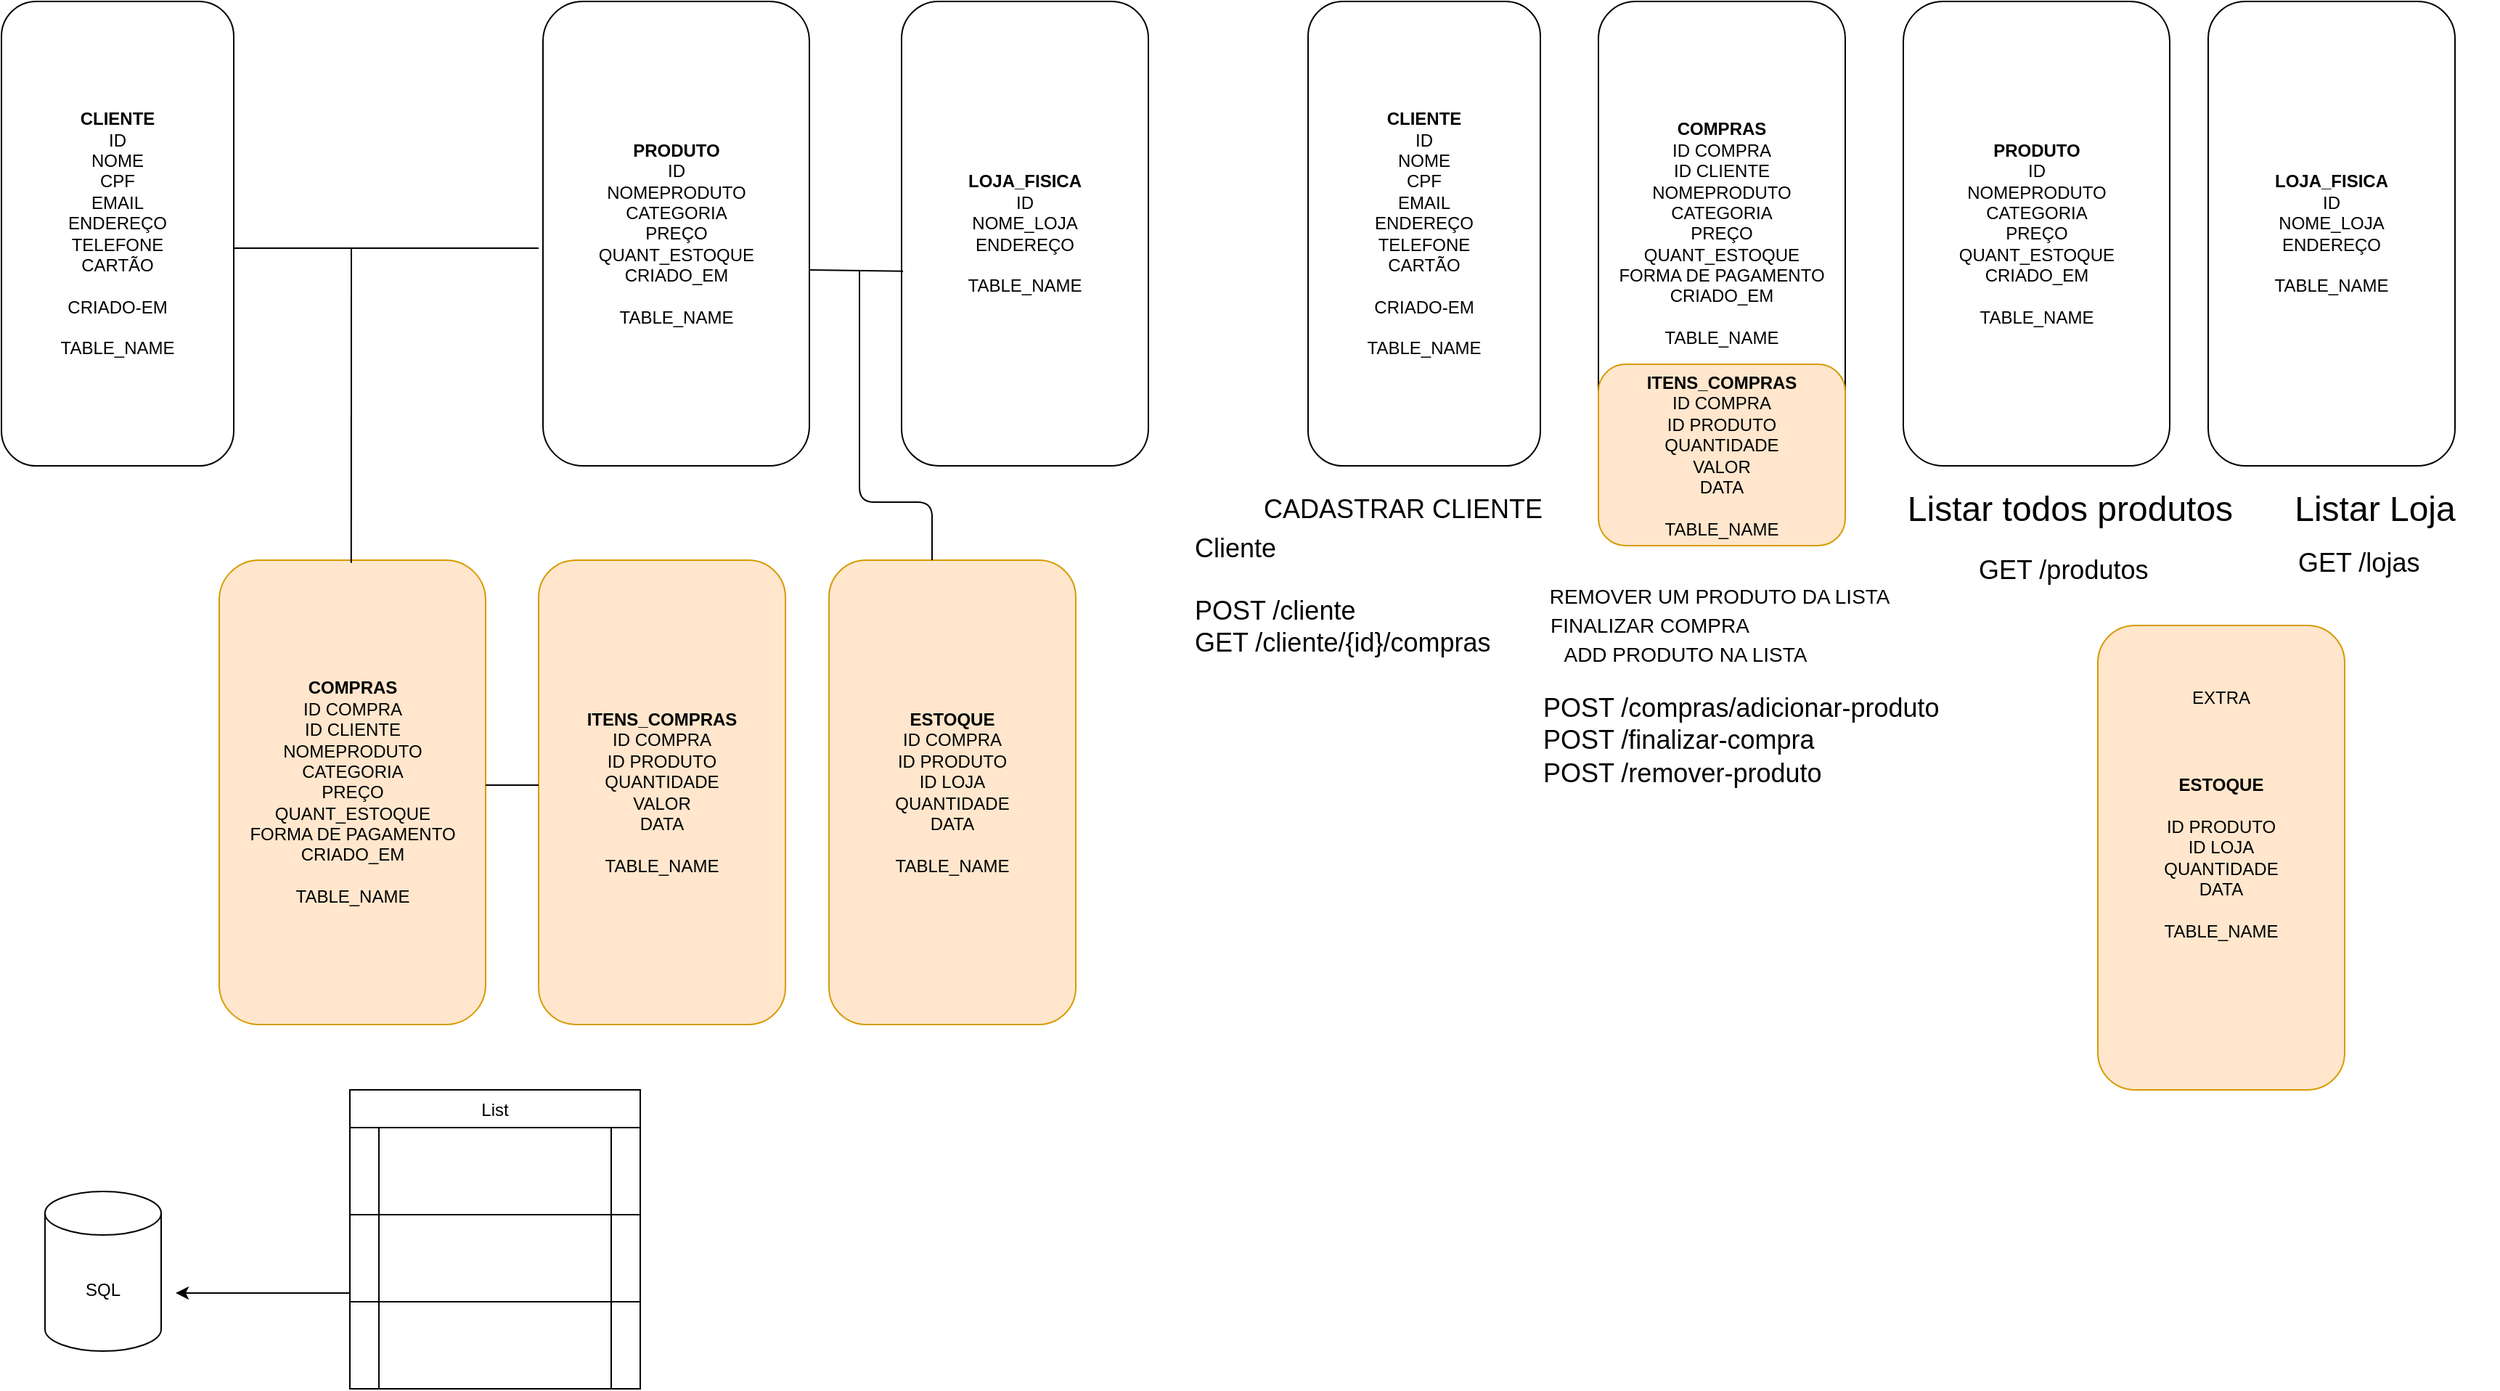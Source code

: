 <mxfile version="15.0.6" type="github">
  <diagram id="ZW8KjPHBVng-sFdDeAdc" name="Page-1">
    <mxGraphModel dx="1034" dy="583" grid="1" gridSize="10" guides="1" tooltips="1" connect="1" arrows="1" fold="1" page="1" pageScale="1" pageWidth="827" pageHeight="1169" math="0" shadow="0">
      <root>
        <mxCell id="0" />
        <mxCell id="1" parent="0" />
        <mxCell id="DyQfCPNxXZtnRhmKLorT-6" value="&lt;b&gt;PRODUTO&lt;/b&gt;&lt;br&gt;ID&lt;br&gt;NOMEPRODUTO&lt;br&gt;CATEGORIA&lt;br&gt;PREÇO&lt;br&gt;QUANT_ESTOQUE&lt;br&gt;CRIADO_EM&lt;br&gt;&lt;br&gt;TABLE_NAME" style="rounded=1;whiteSpace=wrap;html=1;" parent="1" vertex="1">
          <mxGeometry x="413" y="40" width="183.5" height="320" as="geometry" />
        </mxCell>
        <mxCell id="DyQfCPNxXZtnRhmKLorT-7" value="&lt;b&gt;LOJA_FISICA&lt;/b&gt;&lt;br&gt;ID&lt;br&gt;NOME_LOJA&lt;br&gt;ENDEREÇO&lt;br&gt;&lt;br&gt;TABLE_NAME" style="rounded=1;whiteSpace=wrap;html=1;" parent="1" vertex="1">
          <mxGeometry x="660" y="40" width="170" height="320" as="geometry" />
        </mxCell>
        <mxCell id="DyQfCPNxXZtnRhmKLorT-8" value="&lt;b&gt;CLIENTE&lt;/b&gt;&lt;br&gt;ID&lt;br&gt;NOME&lt;br&gt;CPF&lt;br&gt;EMAIL&lt;br&gt;ENDEREÇO&lt;br&gt;TELEFONE&lt;br&gt;CARTÃO&lt;br&gt;&lt;br&gt;CRIADO-EM&lt;br&gt;&lt;br&gt;TABLE_NAME" style="rounded=1;whiteSpace=wrap;html=1;" parent="1" vertex="1">
          <mxGeometry x="40" y="40" width="160" height="320" as="geometry" />
        </mxCell>
        <mxCell id="DyQfCPNxXZtnRhmKLorT-25" value="&lt;b&gt;COMPRAS&lt;/b&gt;&lt;br&gt;ID COMPRA&lt;br&gt;ID CLIENTE&lt;br&gt;NOMEPRODUTO&lt;br&gt;CATEGORIA&lt;br&gt;PREÇO&lt;br&gt;QUANT_ESTOQUE&lt;br&gt;FORMA DE PAGAMENTO&lt;br&gt;CRIADO_EM&lt;br&gt;&lt;br&gt;TABLE_NAME" style="rounded=1;whiteSpace=wrap;html=1;fillColor=#ffe6cc;strokeColor=#d79b00;" parent="1" vertex="1">
          <mxGeometry x="190" y="425" width="183.5" height="320" as="geometry" />
        </mxCell>
        <mxCell id="DyQfCPNxXZtnRhmKLorT-26" value="&lt;b&gt;ITENS_COMPRAS&lt;/b&gt;&lt;br&gt;ID COMPRA&lt;br&gt;ID PRODUTO&lt;br&gt;QUANTIDADE&lt;br&gt;VALOR&lt;br&gt;DATA&lt;br&gt;&lt;br&gt;TABLE_NAME" style="rounded=1;whiteSpace=wrap;html=1;fillColor=#ffe6cc;strokeColor=#d79b00;" parent="1" vertex="1">
          <mxGeometry x="410" y="425" width="170" height="320" as="geometry" />
        </mxCell>
        <mxCell id="DyQfCPNxXZtnRhmKLorT-27" value="&lt;b&gt;ESTOQUE&lt;/b&gt;&lt;br&gt;ID COMPRA&lt;br&gt;ID PRODUTO&lt;br&gt;ID LOJA&lt;br&gt;QUANTIDADE&lt;br&gt;DATA&lt;br&gt;&lt;br&gt;TABLE_NAME" style="rounded=1;whiteSpace=wrap;html=1;fillColor=#ffe6cc;strokeColor=#d79b00;" parent="1" vertex="1">
          <mxGeometry x="610" y="425" width="170" height="320" as="geometry" />
        </mxCell>
        <mxCell id="DyQfCPNxXZtnRhmKLorT-30" value="" style="endArrow=none;html=1;entryX=0.006;entryY=0.581;entryDx=0;entryDy=0;entryPerimeter=0;" parent="1" target="DyQfCPNxXZtnRhmKLorT-7" edge="1">
          <mxGeometry width="50" height="50" relative="1" as="geometry">
            <mxPoint x="596.5" y="225" as="sourcePoint" />
            <mxPoint x="646.5" y="175" as="targetPoint" />
          </mxGeometry>
        </mxCell>
        <mxCell id="DyQfCPNxXZtnRhmKLorT-32" value="" style="endArrow=none;html=1;" parent="1" edge="1">
          <mxGeometry width="50" height="50" relative="1" as="geometry">
            <mxPoint x="200" y="210" as="sourcePoint" />
            <mxPoint x="410" y="210" as="targetPoint" />
          </mxGeometry>
        </mxCell>
        <mxCell id="DyQfCPNxXZtnRhmKLorT-33" value="" style="endArrow=none;html=1;exitX=0.599;exitY=0.006;exitDx=0;exitDy=0;exitPerimeter=0;" parent="1" edge="1">
          <mxGeometry width="50" height="50" relative="1" as="geometry">
            <mxPoint x="280.917" y="426.92" as="sourcePoint" />
            <mxPoint x="281" y="210" as="targetPoint" />
          </mxGeometry>
        </mxCell>
        <mxCell id="DyQfCPNxXZtnRhmKLorT-34" value="" style="endArrow=none;html=1;" parent="1" edge="1">
          <mxGeometry width="50" height="50" relative="1" as="geometry">
            <mxPoint x="373.5" y="580" as="sourcePoint" />
            <mxPoint x="410" y="580" as="targetPoint" />
          </mxGeometry>
        </mxCell>
        <mxCell id="DyQfCPNxXZtnRhmKLorT-35" value="" style="endArrow=none;html=1;" parent="1" edge="1">
          <mxGeometry width="50" height="50" relative="1" as="geometry">
            <mxPoint x="681" y="425" as="sourcePoint" />
            <mxPoint x="631" y="225" as="targetPoint" />
            <Array as="points">
              <mxPoint x="681" y="385" />
              <mxPoint x="631" y="385" />
            </Array>
          </mxGeometry>
        </mxCell>
        <mxCell id="DyQfCPNxXZtnRhmKLorT-37" value="SQL" style="shape=cylinder3;whiteSpace=wrap;html=1;boundedLbl=1;backgroundOutline=1;size=15;" parent="1" vertex="1">
          <mxGeometry x="70" y="860" width="80" height="110" as="geometry" />
        </mxCell>
        <mxCell id="DyQfCPNxXZtnRhmKLorT-38" value="List" style="swimlane;fontStyle=0;childLayout=stackLayout;horizontal=1;startSize=26;horizontalStack=0;resizeParent=1;resizeParentMax=0;resizeLast=0;collapsible=1;marginBottom=0;" parent="1" vertex="1">
          <mxGeometry x="280" y="790" width="200" height="206" as="geometry" />
        </mxCell>
        <mxCell id="DyQfCPNxXZtnRhmKLorT-42" value="" style="shape=process;whiteSpace=wrap;html=1;backgroundOutline=1;" parent="DyQfCPNxXZtnRhmKLorT-38" vertex="1">
          <mxGeometry y="26" width="200" height="60" as="geometry" />
        </mxCell>
        <mxCell id="DyQfCPNxXZtnRhmKLorT-52" value="" style="shape=process;whiteSpace=wrap;html=1;backgroundOutline=1;" parent="DyQfCPNxXZtnRhmKLorT-38" vertex="1">
          <mxGeometry y="86" width="200" height="60" as="geometry" />
        </mxCell>
        <mxCell id="DyQfCPNxXZtnRhmKLorT-48" value="" style="shape=process;whiteSpace=wrap;html=1;backgroundOutline=1;" parent="DyQfCPNxXZtnRhmKLorT-38" vertex="1">
          <mxGeometry y="146" width="200" height="60" as="geometry" />
        </mxCell>
        <mxCell id="DyQfCPNxXZtnRhmKLorT-51" value="" style="endArrow=classic;html=1;" parent="1" edge="1">
          <mxGeometry width="50" height="50" relative="1" as="geometry">
            <mxPoint x="280" y="930" as="sourcePoint" />
            <mxPoint x="160" y="930" as="targetPoint" />
          </mxGeometry>
        </mxCell>
        <mxCell id="DyQfCPNxXZtnRhmKLorT-54" value="&lt;b&gt;PRODUTO&lt;/b&gt;&lt;br&gt;ID&lt;br&gt;NOMEPRODUTO&lt;br&gt;CATEGORIA&lt;br&gt;PREÇO&lt;br&gt;QUANT_ESTOQUE&lt;br&gt;CRIADO_EM&lt;br&gt;&lt;br&gt;TABLE_NAME" style="rounded=1;whiteSpace=wrap;html=1;" parent="1" vertex="1">
          <mxGeometry x="1350" y="40" width="183.5" height="320" as="geometry" />
        </mxCell>
        <mxCell id="DyQfCPNxXZtnRhmKLorT-55" value="&lt;b&gt;LOJA_FISICA&lt;/b&gt;&lt;br&gt;ID&lt;br&gt;NOME_LOJA&lt;br&gt;ENDEREÇO&lt;br&gt;&lt;br&gt;TABLE_NAME" style="rounded=1;whiteSpace=wrap;html=1;" parent="1" vertex="1">
          <mxGeometry x="1560" y="40" width="170" height="320" as="geometry" />
        </mxCell>
        <mxCell id="DyQfCPNxXZtnRhmKLorT-56" value="&lt;b&gt;CLIENTE&lt;/b&gt;&lt;br&gt;ID&lt;br&gt;NOME&lt;br&gt;CPF&lt;br&gt;EMAIL&lt;br&gt;ENDEREÇO&lt;br&gt;TELEFONE&lt;br&gt;CARTÃO&lt;br&gt;&lt;br&gt;CRIADO-EM&lt;br&gt;&lt;br&gt;TABLE_NAME" style="rounded=1;whiteSpace=wrap;html=1;" parent="1" vertex="1">
          <mxGeometry x="940" y="40" width="160" height="320" as="geometry" />
        </mxCell>
        <mxCell id="DyQfCPNxXZtnRhmKLorT-57" value="&lt;b&gt;COMPRAS&lt;/b&gt;&lt;br&gt;ID COMPRA&lt;br&gt;ID CLIENTE&lt;br&gt;NOMEPRODUTO&lt;br&gt;CATEGORIA&lt;br&gt;PREÇO&lt;br&gt;QUANT_ESTOQUE&lt;br&gt;FORMA DE PAGAMENTO&lt;br&gt;CRIADO_EM&lt;br&gt;&lt;br&gt;TABLE_NAME" style="rounded=1;whiteSpace=wrap;html=1;" parent="1" vertex="1">
          <mxGeometry x="1140" y="40" width="170" height="320" as="geometry" />
        </mxCell>
        <mxCell id="DyQfCPNxXZtnRhmKLorT-58" value="&lt;b&gt;ITENS_COMPRAS&lt;/b&gt;&lt;br&gt;ID COMPRA&lt;br&gt;ID PRODUTO&lt;br&gt;QUANTIDADE&lt;br&gt;VALOR&lt;br&gt;DATA&lt;br&gt;&lt;br&gt;TABLE_NAME" style="rounded=1;whiteSpace=wrap;html=1;fillColor=#ffe6cc;strokeColor=#d79b00;" parent="1" vertex="1">
          <mxGeometry x="1140" y="290" width="170" height="125" as="geometry" />
        </mxCell>
        <mxCell id="DyQfCPNxXZtnRhmKLorT-59" value="&lt;b&gt;ESTOQUE&lt;/b&gt;&lt;br&gt;&lt;br&gt;ID PRODUTO&lt;br&gt;ID LOJA&lt;br&gt;QUANTIDADE&lt;br&gt;DATA&lt;br&gt;&lt;br&gt;TABLE_NAME" style="rounded=1;whiteSpace=wrap;html=1;fillColor=#ffe6cc;strokeColor=#d79b00;" parent="1" vertex="1">
          <mxGeometry x="1484" y="470" width="170" height="320" as="geometry" />
        </mxCell>
        <mxCell id="DyQfCPNxXZtnRhmKLorT-70" value="&lt;font style=&quot;font-size: 24px&quot;&gt;Listar Loja&lt;/font&gt;" style="text;html=1;strokeColor=none;fillColor=none;align=center;verticalAlign=middle;whiteSpace=wrap;rounded=0;" parent="1" vertex="1">
          <mxGeometry x="1590" y="380" width="170" height="20" as="geometry" />
        </mxCell>
        <mxCell id="DyQfCPNxXZtnRhmKLorT-71" style="edgeStyle=orthogonalEdgeStyle;rounded=0;orthogonalLoop=1;jettySize=auto;html=1;exitX=0.5;exitY=1;exitDx=0;exitDy=0;" parent="1" source="DyQfCPNxXZtnRhmKLorT-70" target="DyQfCPNxXZtnRhmKLorT-70" edge="1">
          <mxGeometry relative="1" as="geometry" />
        </mxCell>
        <mxCell id="DyQfCPNxXZtnRhmKLorT-72" value="&lt;font style=&quot;font-size: 24px&quot;&gt;Listar todos produtos&lt;/font&gt;" style="text;html=1;strokeColor=none;fillColor=none;align=center;verticalAlign=middle;whiteSpace=wrap;rounded=0;" parent="1" vertex="1">
          <mxGeometry x="1350" y="380" width="230" height="20" as="geometry" />
        </mxCell>
        <mxCell id="DyQfCPNxXZtnRhmKLorT-85" value="&lt;font style=&quot;font-size: 18px&quot;&gt;CADASTRAR CLIENTE&lt;/font&gt;" style="text;html=1;align=center;verticalAlign=middle;resizable=0;points=[];autosize=1;strokeColor=none;fillColor=none;" parent="1" vertex="1">
          <mxGeometry x="900" y="380" width="210" height="20" as="geometry" />
        </mxCell>
        <mxCell id="DyQfCPNxXZtnRhmKLorT-86" value="&lt;font style=&quot;font-size: 14px&quot;&gt;FINALIZAR COMPRA&lt;/font&gt;" style="text;html=1;align=center;verticalAlign=middle;resizable=0;points=[];autosize=1;strokeColor=none;fillColor=none;" parent="1" vertex="1">
          <mxGeometry x="1100" y="460" width="150" height="20" as="geometry" />
        </mxCell>
        <mxCell id="DyQfCPNxXZtnRhmKLorT-90" value="&lt;font style=&quot;font-size: 14px&quot;&gt;REMOVER UM PRODUTO DA LISTA&amp;nbsp;&lt;/font&gt;" style="text;html=1;align=center;verticalAlign=middle;resizable=0;points=[];autosize=1;strokeColor=none;fillColor=none;" parent="1" vertex="1">
          <mxGeometry x="1100" y="440" width="250" height="20" as="geometry" />
        </mxCell>
        <mxCell id="DyQfCPNxXZtnRhmKLorT-94" value="&lt;font style=&quot;font-size: 14px&quot;&gt;ADD PRODUTO NA LISTA&lt;/font&gt;" style="text;html=1;strokeColor=none;fillColor=none;align=center;verticalAlign=middle;whiteSpace=wrap;rounded=0;" parent="1" vertex="1">
          <mxGeometry x="1090" y="480" width="220" height="20" as="geometry" />
        </mxCell>
        <mxCell id="DyQfCPNxXZtnRhmKLorT-95" value="&lt;font style=&quot;font-size: 18px&quot;&gt;Cliente&lt;br/&gt;&lt;br/&gt;POST  /cliente &lt;br/&gt;GET /cliente/{id}/compras&lt;/font&gt;" style="text;whiteSpace=wrap;html=1;" parent="1" vertex="1">
          <mxGeometry x="860" y="400" width="280" height="30" as="geometry" />
        </mxCell>
        <mxCell id="DyQfCPNxXZtnRhmKLorT-98" value="&lt;font style=&quot;font-size: 18px&quot;&gt;POST /compras/adicionar-produto&lt;br/&gt;POST /finalizar-compra&lt;/font&gt;" style="text;whiteSpace=wrap;html=1;" parent="1" vertex="1">
          <mxGeometry x="1100" y="510" width="340" height="30" as="geometry" />
        </mxCell>
        <mxCell id="DyQfCPNxXZtnRhmKLorT-99" value="&lt;font style=&quot;font-size: 18px&quot;&gt;POST /remover-produto&lt;/font&gt;" style="text;whiteSpace=wrap;html=1;" parent="1" vertex="1">
          <mxGeometry x="1100" y="555" width="210" height="30" as="geometry" />
        </mxCell>
        <mxCell id="DyQfCPNxXZtnRhmKLorT-100" value="&lt;font style=&quot;font-size: 18px&quot;&gt;GET /produtos&lt;/font&gt;" style="text;whiteSpace=wrap;html=1;" parent="1" vertex="1">
          <mxGeometry x="1400" y="415" width="140" height="30" as="geometry" />
        </mxCell>
        <mxCell id="DyQfCPNxXZtnRhmKLorT-101" value="&lt;font style=&quot;font-size: 18px&quot;&gt;GET /lojas&lt;/font&gt;" style="text;whiteSpace=wrap;html=1;" parent="1" vertex="1">
          <mxGeometry x="1620" y="410" width="110" height="30" as="geometry" />
        </mxCell>
        <mxCell id="DyQfCPNxXZtnRhmKLorT-102" value="EXTRA" style="text;html=1;strokeColor=none;fillColor=none;align=center;verticalAlign=middle;whiteSpace=wrap;rounded=0;" parent="1" vertex="1">
          <mxGeometry x="1549" y="510" width="40" height="20" as="geometry" />
        </mxCell>
      </root>
    </mxGraphModel>
  </diagram>
</mxfile>
